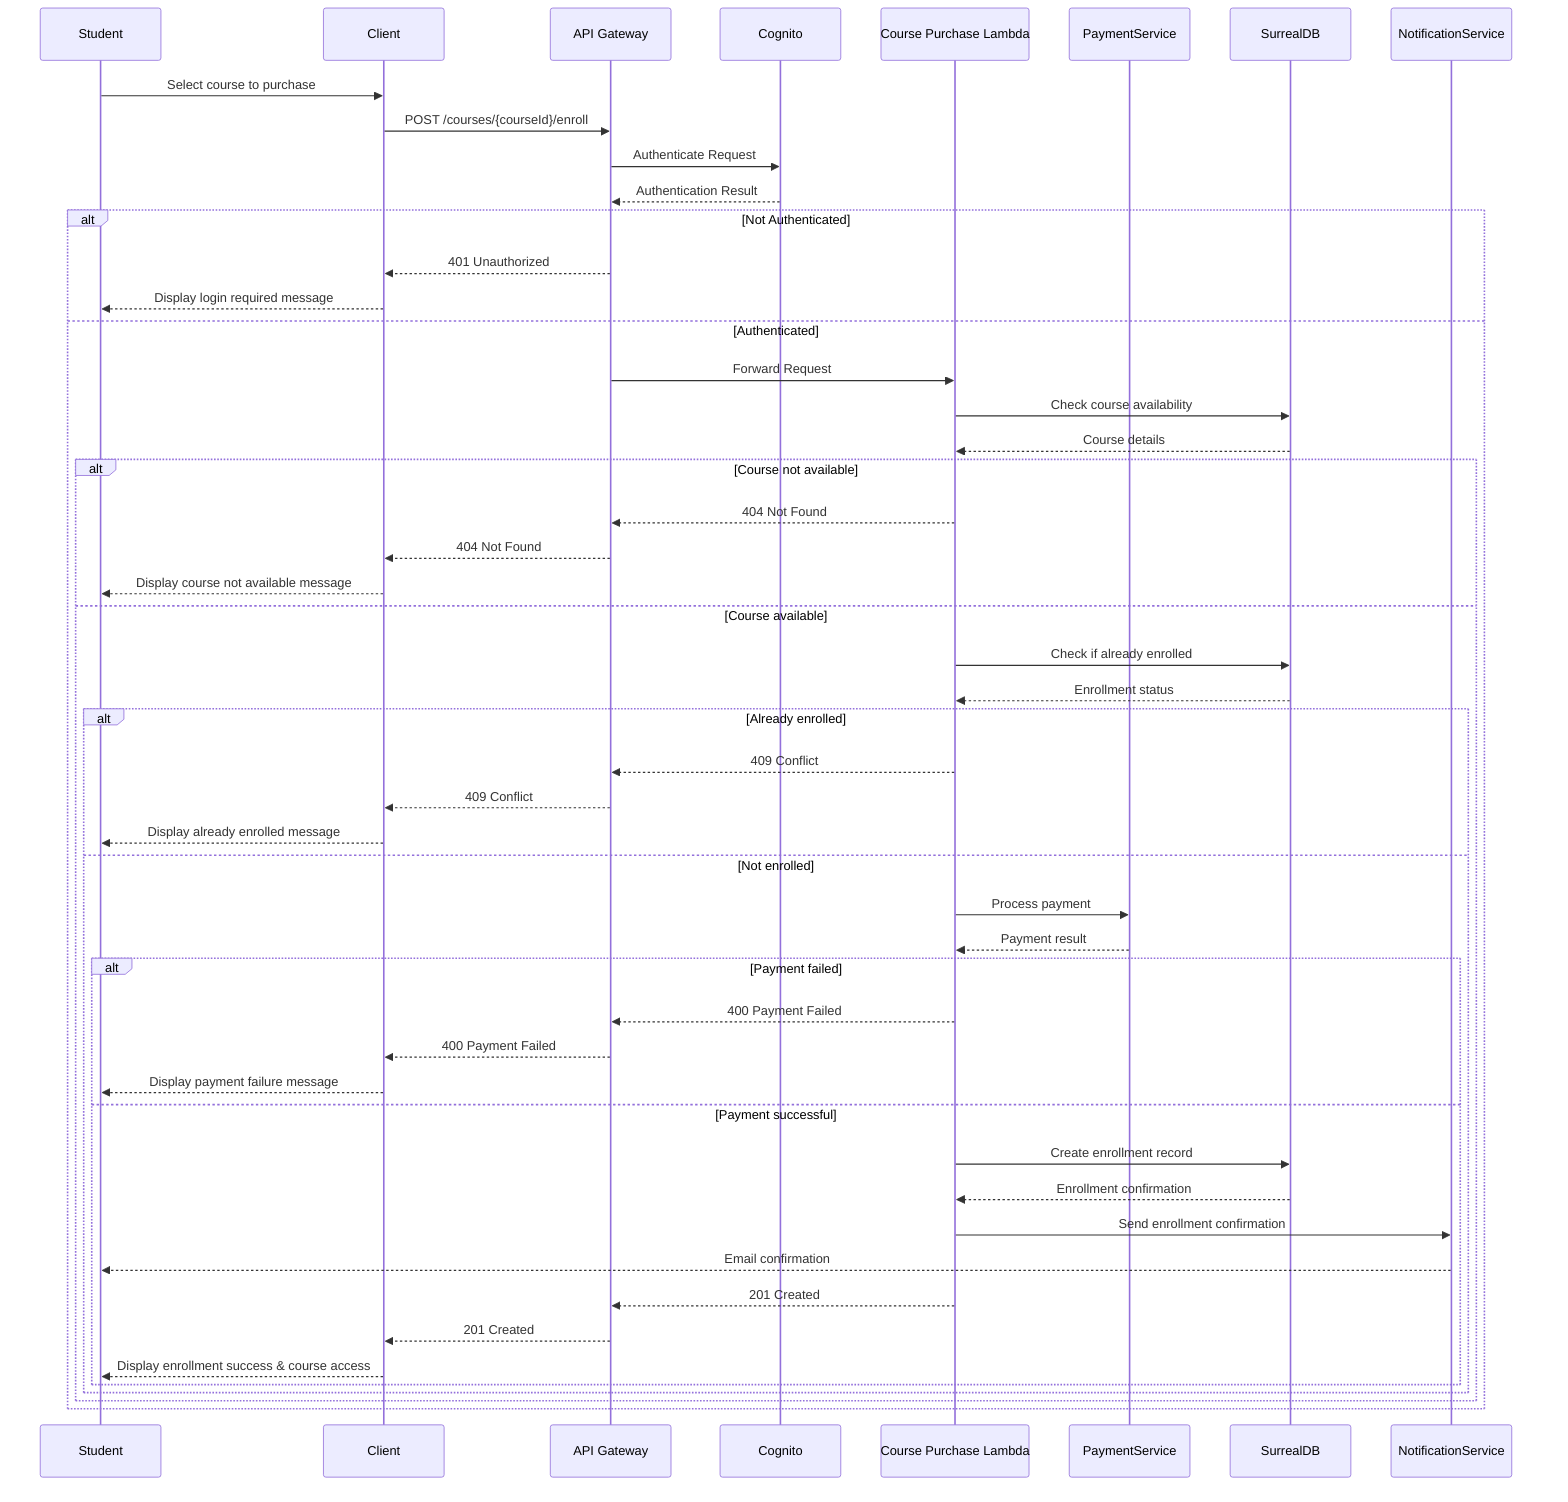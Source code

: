 sequenceDiagram
    participant Student
    participant Client
    participant APIGateway as API Gateway
    participant Cognito
    participant Lambda as Course Purchase Lambda
    participant PaymentService
    participant SurrealDB
    participant NotificationService
    
    Student->>Client: Select course to purchase
    Client->>APIGateway: POST /courses/{courseId}/enroll
    APIGateway->>Cognito: Authenticate Request
    Cognito-->>APIGateway: Authentication Result
    
    alt Not Authenticated
        APIGateway-->>Client: 401 Unauthorized
        Client-->>Student: Display login required message
    else Authenticated
        APIGateway->>Lambda: Forward Request
        Lambda->>SurrealDB: Check course availability
        SurrealDB-->>Lambda: Course details
        
        alt Course not available
            Lambda-->>APIGateway: 404 Not Found
            APIGateway-->>Client: 404 Not Found
            Client-->>Student: Display course not available message
        else Course available
            Lambda->>SurrealDB: Check if already enrolled
            SurrealDB-->>Lambda: Enrollment status
            
            alt Already enrolled
                Lambda-->>APIGateway: 409 Conflict
                APIGateway-->>Client: 409 Conflict
                Client-->>Student: Display already enrolled message
            else Not enrolled
                Lambda->>PaymentService: Process payment
                PaymentService-->>Lambda: Payment result
                
                alt Payment failed
                    Lambda-->>APIGateway: 400 Payment Failed
                    APIGateway-->>Client: 400 Payment Failed
                    Client-->>Student: Display payment failure message
                else Payment successful
                    Lambda->>SurrealDB: Create enrollment record
                    SurrealDB-->>Lambda: Enrollment confirmation
                    Lambda->>NotificationService: Send enrollment confirmation
                    NotificationService-->>Student: Email confirmation
                    Lambda-->>APIGateway: 201 Created
                    APIGateway-->>Client: 201 Created
                    Client-->>Student: Display enrollment success & course access
                end
            end
        end
    end